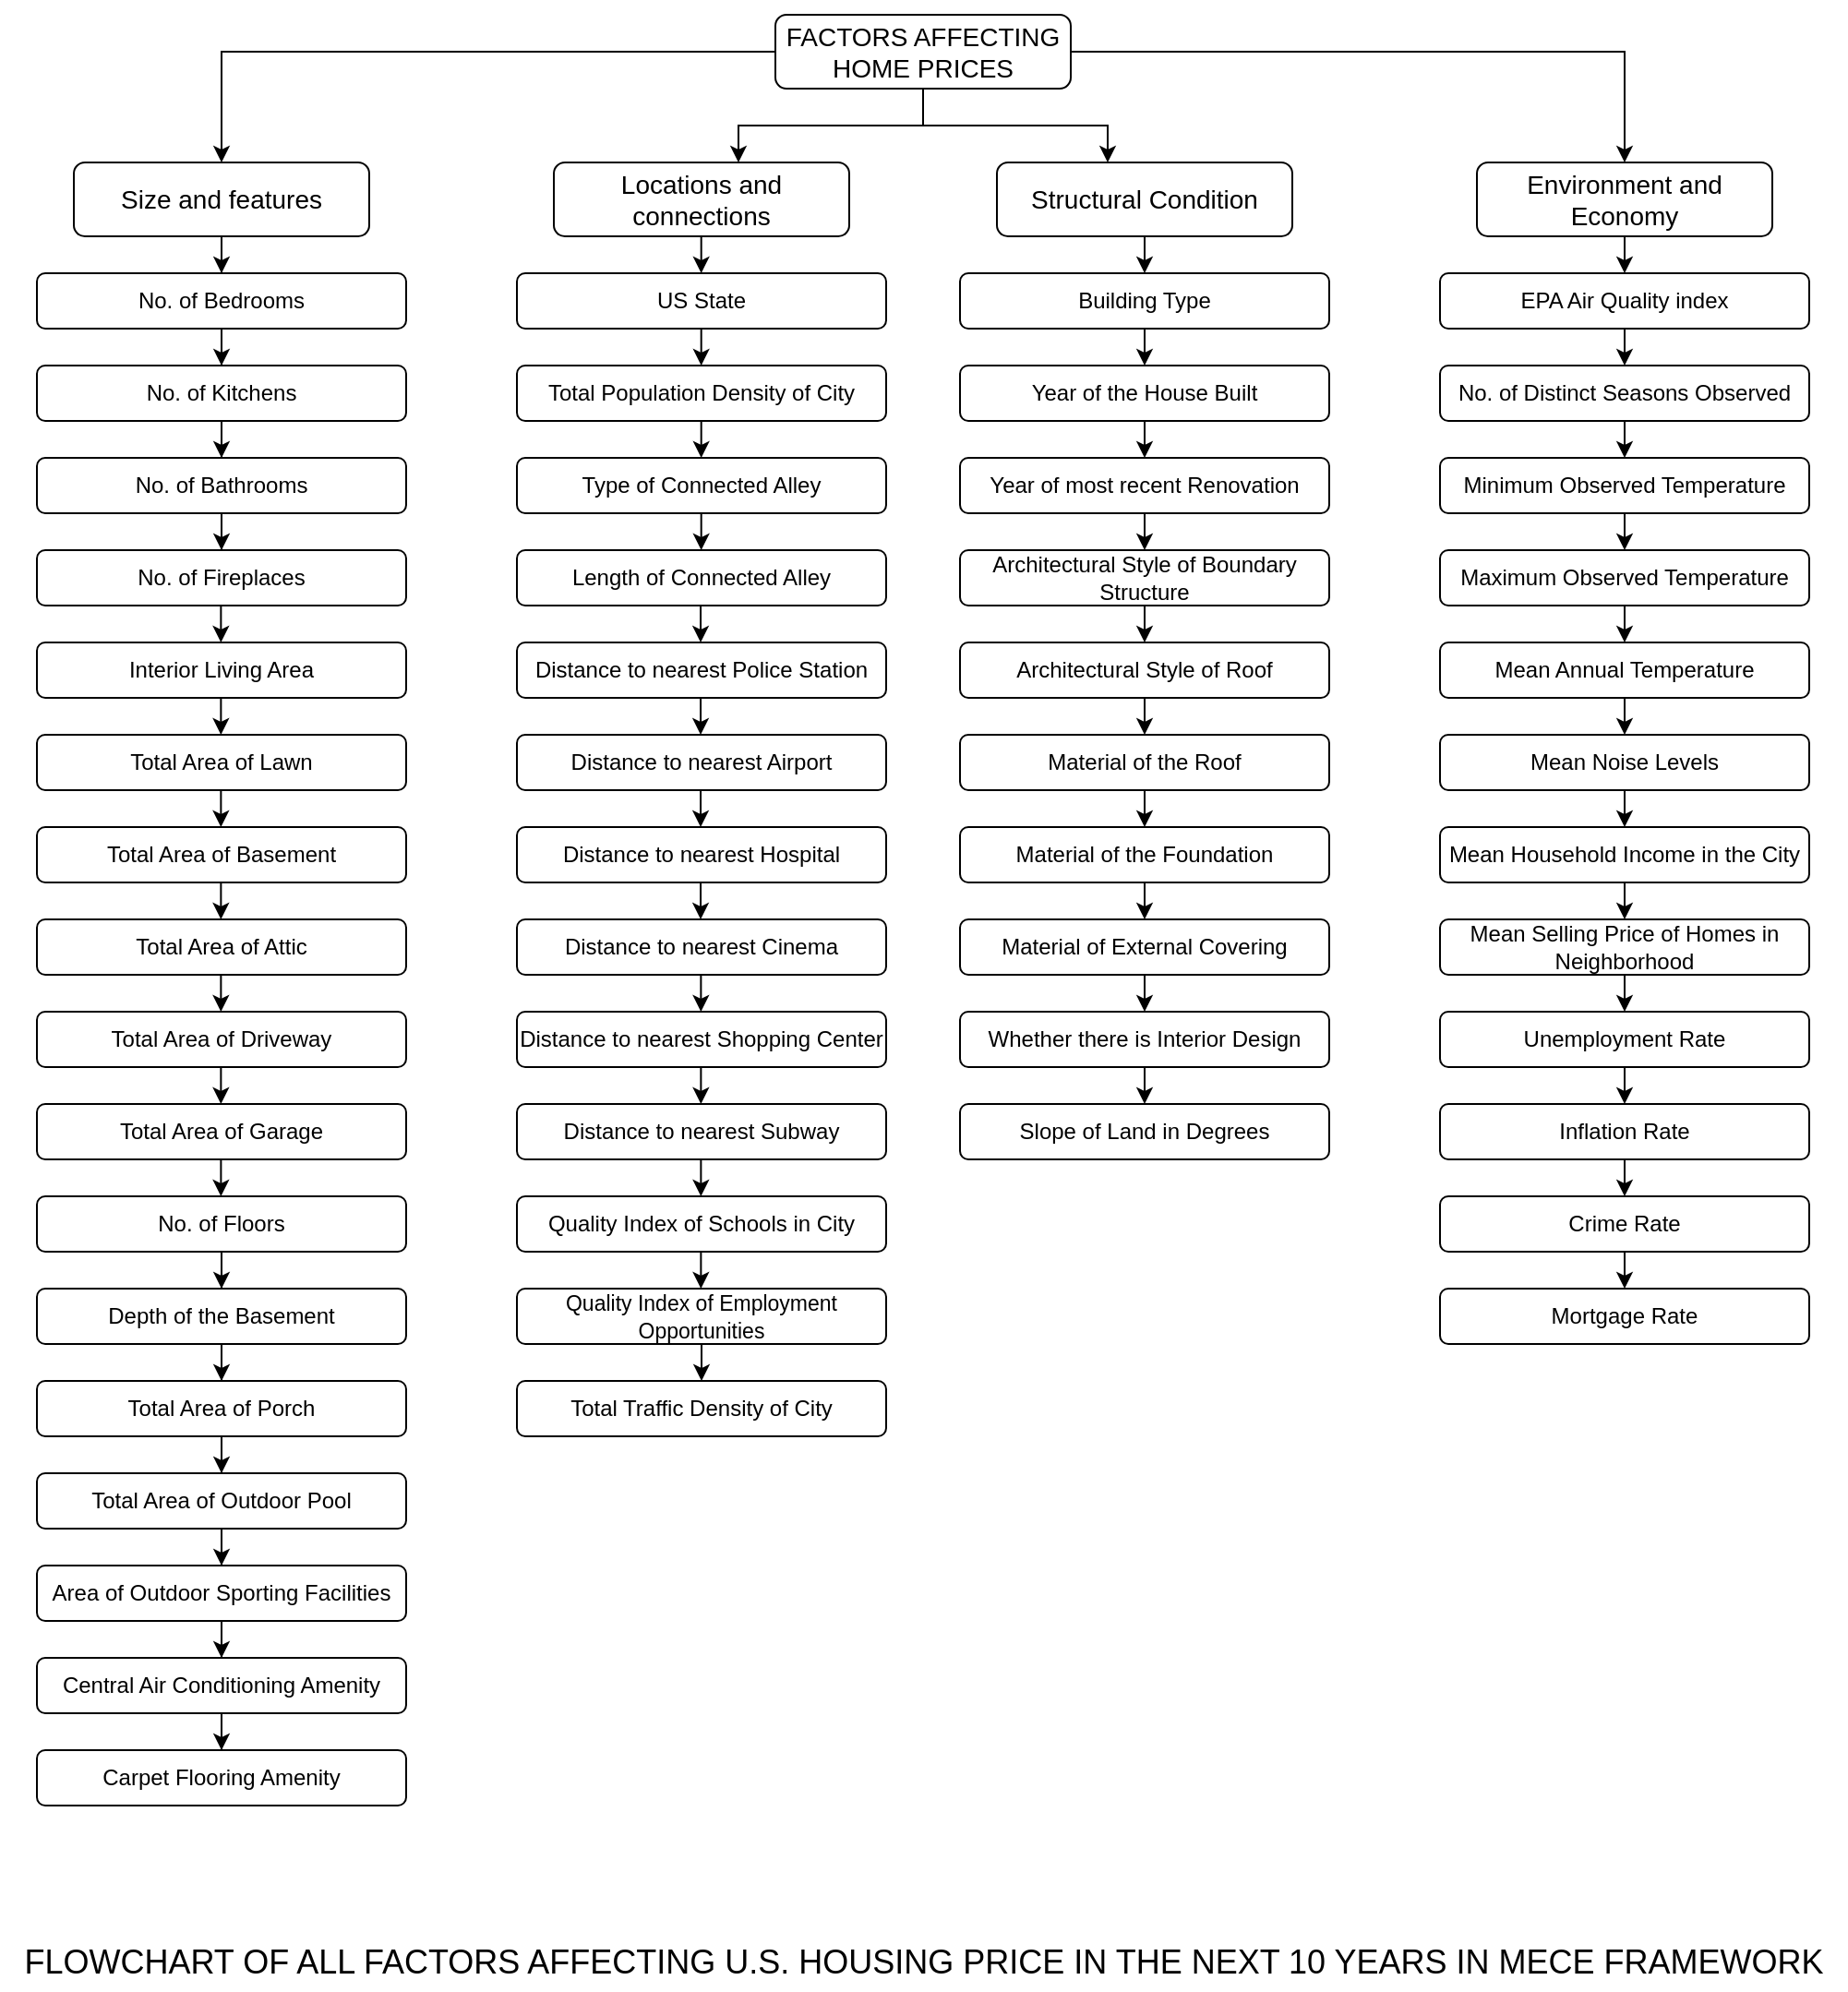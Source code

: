 <mxfile version="21.3.2" type="github">
  <diagram id="C5RBs43oDa-KdzZeNtuy" name="Page-1">
    <mxGraphModel dx="1908" dy="1244" grid="1" gridSize="10" guides="1" tooltips="1" connect="1" arrows="1" fold="1" page="1" pageScale="1" pageWidth="1654" pageHeight="1169" math="0" shadow="0">
      <root>
        <mxCell id="WIyWlLk6GJQsqaUBKTNV-0" />
        <mxCell id="WIyWlLk6GJQsqaUBKTNV-1" parent="WIyWlLk6GJQsqaUBKTNV-0" />
        <mxCell id="rwzerjP3Sv6OuTvO2_s--158" value="" style="group" parent="WIyWlLk6GJQsqaUBKTNV-1" vertex="1" connectable="0">
          <mxGeometry x="347" y="40" width="960" height="970" as="geometry" />
        </mxCell>
        <mxCell id="rwzerjP3Sv6OuTvO2_s--1" value="&lt;font style=&quot;font-size: 14px;&quot;&gt;Locations and connections&lt;/font&gt;" style="rounded=1;whiteSpace=wrap;html=1;" parent="rwzerjP3Sv6OuTvO2_s--158" vertex="1">
          <mxGeometry x="280" y="80" width="160" height="40" as="geometry" />
        </mxCell>
        <mxCell id="rwzerjP3Sv6OuTvO2_s--3" value="&lt;font style=&quot;font-size: 14px;&quot;&gt;Size and features&lt;/font&gt;" style="rounded=1;whiteSpace=wrap;html=1;" parent="rwzerjP3Sv6OuTvO2_s--158" vertex="1">
          <mxGeometry x="20" y="80" width="160" height="40" as="geometry" />
        </mxCell>
        <mxCell id="rwzerjP3Sv6OuTvO2_s--4" value="&lt;font style=&quot;font-size: 14px;&quot;&gt;Structural Condition&lt;/font&gt;" style="rounded=1;whiteSpace=wrap;html=1;" parent="rwzerjP3Sv6OuTvO2_s--158" vertex="1">
          <mxGeometry x="520" y="80" width="160" height="40" as="geometry" />
        </mxCell>
        <mxCell id="rwzerjP3Sv6OuTvO2_s--8" value="&lt;font style=&quot;font-size: 14px;&quot;&gt;Environment and Economy&lt;/font&gt;" style="rounded=1;whiteSpace=wrap;html=1;" parent="rwzerjP3Sv6OuTvO2_s--158" vertex="1">
          <mxGeometry x="780" y="80" width="160" height="40" as="geometry" />
        </mxCell>
        <mxCell id="rwzerjP3Sv6OuTvO2_s--10" value="&lt;font style=&quot;font-size: 12px;&quot;&gt;No. of Bedrooms&lt;/font&gt;" style="rounded=1;whiteSpace=wrap;html=1;" parent="rwzerjP3Sv6OuTvO2_s--158" vertex="1">
          <mxGeometry y="140" width="200" height="30" as="geometry" />
        </mxCell>
        <mxCell id="rwzerjP3Sv6OuTvO2_s--97" style="edgeStyle=orthogonalEdgeStyle;rounded=0;orthogonalLoop=1;jettySize=auto;html=1;entryX=0.5;entryY=0;entryDx=0;entryDy=0;" parent="rwzerjP3Sv6OuTvO2_s--158" source="rwzerjP3Sv6OuTvO2_s--3" target="rwzerjP3Sv6OuTvO2_s--10" edge="1">
          <mxGeometry relative="1" as="geometry" />
        </mxCell>
        <mxCell id="rwzerjP3Sv6OuTvO2_s--11" value="" style="edgeStyle=orthogonalEdgeStyle;rounded=0;orthogonalLoop=1;jettySize=auto;html=1;exitX=1;exitY=0.5;exitDx=0;exitDy=0;entryX=0.5;entryY=0;entryDx=0;entryDy=0;" parent="rwzerjP3Sv6OuTvO2_s--158" target="WIyWlLk6GJQsqaUBKTNV-3" edge="1">
          <mxGeometry relative="1" as="geometry">
            <mxPoint x="503" y="20" as="sourcePoint" />
            <mxPoint x="582" y="80" as="targetPoint" />
            <Array as="points" />
          </mxGeometry>
        </mxCell>
        <mxCell id="rwzerjP3Sv6OuTvO2_s--63" style="edgeStyle=orthogonalEdgeStyle;rounded=0;orthogonalLoop=1;jettySize=auto;html=1;exitX=0.5;exitY=1;exitDx=0;exitDy=0;" parent="rwzerjP3Sv6OuTvO2_s--158" source="WIyWlLk6GJQsqaUBKTNV-3" edge="1">
          <mxGeometry relative="1" as="geometry">
            <mxPoint x="580" y="80" as="targetPoint" />
            <Array as="points">
              <mxPoint x="480" y="60" />
              <mxPoint x="580" y="60" />
              <mxPoint x="580" y="80" />
            </Array>
          </mxGeometry>
        </mxCell>
        <mxCell id="WIyWlLk6GJQsqaUBKTNV-3" value="&lt;font style=&quot;font-size: 14px;&quot;&gt;FACTORS AFFECTING HOME PRICES&lt;/font&gt;" style="rounded=1;whiteSpace=wrap;html=1;fontSize=12;glass=0;strokeWidth=1;shadow=0;" parent="rwzerjP3Sv6OuTvO2_s--158" vertex="1">
          <mxGeometry x="400" width="160" height="40" as="geometry" />
        </mxCell>
        <mxCell id="rwzerjP3Sv6OuTvO2_s--0" style="edgeStyle=orthogonalEdgeStyle;rounded=0;orthogonalLoop=1;jettySize=auto;html=1;exitX=0.461;exitY=1;exitDx=0;exitDy=0;exitPerimeter=0;" parent="rwzerjP3Sv6OuTvO2_s--158" source="WIyWlLk6GJQsqaUBKTNV-3" target="rwzerjP3Sv6OuTvO2_s--1" edge="1">
          <mxGeometry relative="1" as="geometry">
            <mxPoint x="474" y="80" as="targetPoint" />
            <Array as="points">
              <mxPoint x="480" y="40" />
              <mxPoint x="480" y="60" />
              <mxPoint x="380" y="60" />
            </Array>
          </mxGeometry>
        </mxCell>
        <mxCell id="rwzerjP3Sv6OuTvO2_s--2" style="edgeStyle=orthogonalEdgeStyle;rounded=0;orthogonalLoop=1;jettySize=auto;html=1;entryX=0.5;entryY=0;entryDx=0;entryDy=0;" parent="rwzerjP3Sv6OuTvO2_s--158" source="WIyWlLk6GJQsqaUBKTNV-3" target="rwzerjP3Sv6OuTvO2_s--3" edge="1">
          <mxGeometry relative="1" as="geometry">
            <mxPoint x="130" y="70" as="targetPoint" />
          </mxGeometry>
        </mxCell>
        <mxCell id="rwzerjP3Sv6OuTvO2_s--9" style="edgeStyle=orthogonalEdgeStyle;rounded=0;orthogonalLoop=1;jettySize=auto;html=1;entryX=0.5;entryY=0;entryDx=0;entryDy=0;" parent="rwzerjP3Sv6OuTvO2_s--158" source="WIyWlLk6GJQsqaUBKTNV-3" target="rwzerjP3Sv6OuTvO2_s--8" edge="1">
          <mxGeometry relative="1" as="geometry" />
        </mxCell>
        <mxCell id="rwzerjP3Sv6OuTvO2_s--12" value="&lt;font style=&quot;font-size: 12px;&quot;&gt;No. of Kitchens&lt;/font&gt;" style="rounded=1;whiteSpace=wrap;html=1;" parent="rwzerjP3Sv6OuTvO2_s--158" vertex="1">
          <mxGeometry y="190" width="200" height="30" as="geometry" />
        </mxCell>
        <mxCell id="rwzerjP3Sv6OuTvO2_s--98" style="edgeStyle=orthogonalEdgeStyle;rounded=0;orthogonalLoop=1;jettySize=auto;html=1;entryX=0.5;entryY=0;entryDx=0;entryDy=0;" parent="rwzerjP3Sv6OuTvO2_s--158" source="rwzerjP3Sv6OuTvO2_s--10" target="rwzerjP3Sv6OuTvO2_s--12" edge="1">
          <mxGeometry relative="1" as="geometry" />
        </mxCell>
        <mxCell id="rwzerjP3Sv6OuTvO2_s--13" value="&lt;font style=&quot;font-size: 12px;&quot;&gt;No. of Fireplaces&lt;/font&gt;" style="rounded=1;whiteSpace=wrap;html=1;" parent="rwzerjP3Sv6OuTvO2_s--158" vertex="1">
          <mxGeometry y="290" width="200" height="30" as="geometry" />
        </mxCell>
        <mxCell id="rwzerjP3Sv6OuTvO2_s--100" style="edgeStyle=orthogonalEdgeStyle;rounded=0;orthogonalLoop=1;jettySize=auto;html=1;entryX=0.5;entryY=0;entryDx=0;entryDy=0;" parent="rwzerjP3Sv6OuTvO2_s--158" source="rwzerjP3Sv6OuTvO2_s--14" target="rwzerjP3Sv6OuTvO2_s--13" edge="1">
          <mxGeometry relative="1" as="geometry" />
        </mxCell>
        <mxCell id="rwzerjP3Sv6OuTvO2_s--14" value="&lt;font style=&quot;font-size: 12px;&quot;&gt;No. of Bathrooms&lt;/font&gt;" style="rounded=1;whiteSpace=wrap;html=1;" parent="rwzerjP3Sv6OuTvO2_s--158" vertex="1">
          <mxGeometry y="240" width="200" height="30" as="geometry" />
        </mxCell>
        <mxCell id="rwzerjP3Sv6OuTvO2_s--99" style="edgeStyle=orthogonalEdgeStyle;rounded=0;orthogonalLoop=1;jettySize=auto;html=1;entryX=0.5;entryY=0;entryDx=0;entryDy=0;" parent="rwzerjP3Sv6OuTvO2_s--158" source="rwzerjP3Sv6OuTvO2_s--12" target="rwzerjP3Sv6OuTvO2_s--14" edge="1">
          <mxGeometry relative="1" as="geometry" />
        </mxCell>
        <mxCell id="rwzerjP3Sv6OuTvO2_s--15" value="&lt;font style=&quot;font-size: 12px;&quot;&gt;Interior Living Area&lt;/font&gt;" style="rounded=1;whiteSpace=wrap;html=1;" parent="rwzerjP3Sv6OuTvO2_s--158" vertex="1">
          <mxGeometry y="340" width="200" height="30" as="geometry" />
        </mxCell>
        <mxCell id="rwzerjP3Sv6OuTvO2_s--16" value="&lt;font style=&quot;font-size: 12px;&quot;&gt;Total Area of Lawn&lt;/font&gt;" style="rounded=1;whiteSpace=wrap;html=1;" parent="rwzerjP3Sv6OuTvO2_s--158" vertex="1">
          <mxGeometry y="390" width="200" height="30" as="geometry" />
        </mxCell>
        <mxCell id="rwzerjP3Sv6OuTvO2_s--17" value="&lt;font style=&quot;font-size: 12px;&quot;&gt;Total Area of Attic&lt;/font&gt;" style="rounded=1;whiteSpace=wrap;html=1;" parent="rwzerjP3Sv6OuTvO2_s--158" vertex="1">
          <mxGeometry y="490" width="200" height="30" as="geometry" />
        </mxCell>
        <mxCell id="rwzerjP3Sv6OuTvO2_s--18" value="&lt;font style=&quot;font-size: 12px;&quot;&gt;Total Area of Basement&lt;/font&gt;" style="rounded=1;whiteSpace=wrap;html=1;" parent="rwzerjP3Sv6OuTvO2_s--158" vertex="1">
          <mxGeometry y="440" width="200" height="30" as="geometry" />
        </mxCell>
        <mxCell id="rwzerjP3Sv6OuTvO2_s--19" value="&lt;font style=&quot;font-size: 12px;&quot;&gt;Total Area of Driveway&lt;/font&gt;" style="rounded=1;whiteSpace=wrap;html=1;" parent="rwzerjP3Sv6OuTvO2_s--158" vertex="1">
          <mxGeometry y="540" width="200" height="30" as="geometry" />
        </mxCell>
        <mxCell id="rwzerjP3Sv6OuTvO2_s--20" value="&lt;font style=&quot;font-size: 12px;&quot;&gt;Total Area of Garage&lt;/font&gt;" style="rounded=1;whiteSpace=wrap;html=1;" parent="rwzerjP3Sv6OuTvO2_s--158" vertex="1">
          <mxGeometry y="590" width="200" height="30" as="geometry" />
        </mxCell>
        <mxCell id="rwzerjP3Sv6OuTvO2_s--21" value="&lt;font style=&quot;font-size: 12px;&quot;&gt;Depth of the Basement&lt;/font&gt;" style="rounded=1;whiteSpace=wrap;html=1;" parent="rwzerjP3Sv6OuTvO2_s--158" vertex="1">
          <mxGeometry y="690" width="200" height="30" as="geometry" />
        </mxCell>
        <mxCell id="rwzerjP3Sv6OuTvO2_s--108" style="edgeStyle=orthogonalEdgeStyle;rounded=0;orthogonalLoop=1;jettySize=auto;html=1;entryX=0.5;entryY=0;entryDx=0;entryDy=0;" parent="rwzerjP3Sv6OuTvO2_s--158" source="rwzerjP3Sv6OuTvO2_s--22" target="rwzerjP3Sv6OuTvO2_s--21" edge="1">
          <mxGeometry relative="1" as="geometry" />
        </mxCell>
        <mxCell id="rwzerjP3Sv6OuTvO2_s--22" value="&lt;font style=&quot;font-size: 12px;&quot;&gt;No. of Floors&lt;/font&gt;" style="rounded=1;whiteSpace=wrap;html=1;" parent="rwzerjP3Sv6OuTvO2_s--158" vertex="1">
          <mxGeometry y="640" width="200" height="30" as="geometry" />
        </mxCell>
        <mxCell id="rwzerjP3Sv6OuTvO2_s--23" value="Total Area of Porch" style="rounded=1;whiteSpace=wrap;html=1;" parent="rwzerjP3Sv6OuTvO2_s--158" vertex="1">
          <mxGeometry y="740" width="200" height="30" as="geometry" />
        </mxCell>
        <mxCell id="rwzerjP3Sv6OuTvO2_s--109" style="edgeStyle=orthogonalEdgeStyle;rounded=0;orthogonalLoop=1;jettySize=auto;html=1;" parent="rwzerjP3Sv6OuTvO2_s--158" source="rwzerjP3Sv6OuTvO2_s--21" target="rwzerjP3Sv6OuTvO2_s--23" edge="1">
          <mxGeometry relative="1" as="geometry" />
        </mxCell>
        <mxCell id="rwzerjP3Sv6OuTvO2_s--24" value="&lt;font style=&quot;font-size: 12px;&quot;&gt;Total Area of Outdoor Pool&lt;/font&gt;" style="rounded=1;whiteSpace=wrap;html=1;" parent="rwzerjP3Sv6OuTvO2_s--158" vertex="1">
          <mxGeometry y="790" width="200" height="30" as="geometry" />
        </mxCell>
        <mxCell id="rwzerjP3Sv6OuTvO2_s--110" style="edgeStyle=orthogonalEdgeStyle;rounded=0;orthogonalLoop=1;jettySize=auto;html=1;" parent="rwzerjP3Sv6OuTvO2_s--158" source="rwzerjP3Sv6OuTvO2_s--23" target="rwzerjP3Sv6OuTvO2_s--24" edge="1">
          <mxGeometry relative="1" as="geometry" />
        </mxCell>
        <mxCell id="rwzerjP3Sv6OuTvO2_s--25" value="&lt;font style=&quot;font-size: 12px;&quot;&gt;Central Air Conditioning Amenity&lt;/font&gt;" style="rounded=1;whiteSpace=wrap;html=1;" parent="rwzerjP3Sv6OuTvO2_s--158" vertex="1">
          <mxGeometry y="890" width="200" height="30" as="geometry" />
        </mxCell>
        <mxCell id="rwzerjP3Sv6OuTvO2_s--112" style="edgeStyle=orthogonalEdgeStyle;rounded=0;orthogonalLoop=1;jettySize=auto;html=1;" parent="rwzerjP3Sv6OuTvO2_s--158" source="rwzerjP3Sv6OuTvO2_s--26" target="rwzerjP3Sv6OuTvO2_s--25" edge="1">
          <mxGeometry relative="1" as="geometry" />
        </mxCell>
        <mxCell id="rwzerjP3Sv6OuTvO2_s--26" value="&lt;font style=&quot;font-size: 12px;&quot;&gt;Area of Outdoor Sporting Facilities&lt;/font&gt;" style="rounded=1;whiteSpace=wrap;html=1;" parent="rwzerjP3Sv6OuTvO2_s--158" vertex="1">
          <mxGeometry y="840" width="200" height="30" as="geometry" />
        </mxCell>
        <mxCell id="rwzerjP3Sv6OuTvO2_s--111" style="edgeStyle=orthogonalEdgeStyle;rounded=0;orthogonalLoop=1;jettySize=auto;html=1;" parent="rwzerjP3Sv6OuTvO2_s--158" source="rwzerjP3Sv6OuTvO2_s--24" target="rwzerjP3Sv6OuTvO2_s--26" edge="1">
          <mxGeometry relative="1" as="geometry" />
        </mxCell>
        <mxCell id="rwzerjP3Sv6OuTvO2_s--28" value="Carpet Flooring Amenity" style="rounded=1;whiteSpace=wrap;html=1;" parent="rwzerjP3Sv6OuTvO2_s--158" vertex="1">
          <mxGeometry y="940" width="200" height="30" as="geometry" />
        </mxCell>
        <mxCell id="rwzerjP3Sv6OuTvO2_s--113" style="edgeStyle=orthogonalEdgeStyle;rounded=0;orthogonalLoop=1;jettySize=auto;html=1;" parent="rwzerjP3Sv6OuTvO2_s--158" source="rwzerjP3Sv6OuTvO2_s--25" target="rwzerjP3Sv6OuTvO2_s--28" edge="1">
          <mxGeometry relative="1" as="geometry" />
        </mxCell>
        <mxCell id="rwzerjP3Sv6OuTvO2_s--46" value="US State" style="rounded=1;whiteSpace=wrap;html=1;" parent="rwzerjP3Sv6OuTvO2_s--158" vertex="1">
          <mxGeometry x="260" y="140" width="200" height="30" as="geometry" />
        </mxCell>
        <mxCell id="rwzerjP3Sv6OuTvO2_s--47" value="&lt;font style=&quot;font-size: 12px;&quot;&gt;Total Population Density of City&lt;/font&gt;" style="rounded=1;whiteSpace=wrap;html=1;" parent="rwzerjP3Sv6OuTvO2_s--158" vertex="1">
          <mxGeometry x="260" y="190" width="200" height="30" as="geometry" />
        </mxCell>
        <mxCell id="rwzerjP3Sv6OuTvO2_s--48" value="&lt;font style=&quot;font-size: 12px;&quot;&gt;Length of Connected Alley&lt;/font&gt;" style="rounded=1;whiteSpace=wrap;html=1;" parent="rwzerjP3Sv6OuTvO2_s--158" vertex="1">
          <mxGeometry x="260" y="290" width="200" height="30" as="geometry" />
        </mxCell>
        <mxCell id="rwzerjP3Sv6OuTvO2_s--49" value="&lt;font style=&quot;font-size: 12px;&quot;&gt;Type of Connected Alley&lt;/font&gt;" style="rounded=1;whiteSpace=wrap;html=1;" parent="rwzerjP3Sv6OuTvO2_s--158" vertex="1">
          <mxGeometry x="260" y="240" width="200" height="30" as="geometry" />
        </mxCell>
        <mxCell id="rwzerjP3Sv6OuTvO2_s--50" value="&lt;font style=&quot;font-size: 12px;&quot;&gt;Distance to nearest Police Station&lt;/font&gt;" style="rounded=1;whiteSpace=wrap;html=1;" parent="rwzerjP3Sv6OuTvO2_s--158" vertex="1">
          <mxGeometry x="260" y="340" width="200" height="30" as="geometry" />
        </mxCell>
        <mxCell id="rwzerjP3Sv6OuTvO2_s--51" value="&lt;font style=&quot;font-size: 12px;&quot;&gt;Distance to nearest Airport&lt;/font&gt;" style="rounded=1;whiteSpace=wrap;html=1;" parent="rwzerjP3Sv6OuTvO2_s--158" vertex="1">
          <mxGeometry x="260" y="390" width="200" height="30" as="geometry" />
        </mxCell>
        <mxCell id="rwzerjP3Sv6OuTvO2_s--52" value="&lt;font style=&quot;font-size: 12px;&quot;&gt;Distance to nearest Cinema&lt;/font&gt;" style="rounded=1;whiteSpace=wrap;html=1;" parent="rwzerjP3Sv6OuTvO2_s--158" vertex="1">
          <mxGeometry x="260" y="490" width="200" height="30" as="geometry" />
        </mxCell>
        <mxCell id="rwzerjP3Sv6OuTvO2_s--53" value="&lt;font style=&quot;font-size: 12px;&quot;&gt;Distance to nearest Hospital&lt;/font&gt;" style="rounded=1;whiteSpace=wrap;html=1;" parent="rwzerjP3Sv6OuTvO2_s--158" vertex="1">
          <mxGeometry x="260" y="440" width="200" height="30" as="geometry" />
        </mxCell>
        <mxCell id="rwzerjP3Sv6OuTvO2_s--54" value="&lt;font style=&quot;font-size: 12px;&quot;&gt;Distance to nearest Shopping Center&lt;/font&gt;" style="rounded=1;whiteSpace=wrap;html=1;" parent="rwzerjP3Sv6OuTvO2_s--158" vertex="1">
          <mxGeometry x="260" y="540" width="200" height="30" as="geometry" />
        </mxCell>
        <mxCell id="rwzerjP3Sv6OuTvO2_s--55" value="&lt;font style=&quot;font-size: 12px;&quot;&gt;Distance to nearest Subway&lt;/font&gt;" style="rounded=1;whiteSpace=wrap;html=1;" parent="rwzerjP3Sv6OuTvO2_s--158" vertex="1">
          <mxGeometry x="260" y="590" width="200" height="30" as="geometry" />
        </mxCell>
        <mxCell id="rwzerjP3Sv6OuTvO2_s--56" value="&lt;font style=&quot;font-size: 11.5px;&quot;&gt;Quality Index of Employment Opportunities&lt;/font&gt;" style="rounded=1;whiteSpace=wrap;html=1;" parent="rwzerjP3Sv6OuTvO2_s--158" vertex="1">
          <mxGeometry x="260" y="690" width="200" height="30" as="geometry" />
        </mxCell>
        <mxCell id="rwzerjP3Sv6OuTvO2_s--57" value="&lt;font style=&quot;font-size: 12px;&quot;&gt;Quality Index of Schools in City&lt;/font&gt;" style="rounded=1;whiteSpace=wrap;html=1;" parent="rwzerjP3Sv6OuTvO2_s--158" vertex="1">
          <mxGeometry x="260" y="640" width="200" height="30" as="geometry" />
        </mxCell>
        <mxCell id="rwzerjP3Sv6OuTvO2_s--58" value="Total Traffic Density of City" style="rounded=1;whiteSpace=wrap;html=1;" parent="rwzerjP3Sv6OuTvO2_s--158" vertex="1">
          <mxGeometry x="260" y="740" width="200" height="30" as="geometry" />
        </mxCell>
        <mxCell id="rwzerjP3Sv6OuTvO2_s--67" value="Year of the House Built" style="rounded=1;whiteSpace=wrap;html=1;" parent="rwzerjP3Sv6OuTvO2_s--158" vertex="1">
          <mxGeometry x="500" y="190" width="200" height="30" as="geometry" />
        </mxCell>
        <mxCell id="rwzerjP3Sv6OuTvO2_s--68" value="&lt;font style=&quot;font-size: 12px;&quot;&gt;Architectural Style of Boundary Structure&lt;/font&gt;" style="rounded=1;whiteSpace=wrap;html=1;" parent="rwzerjP3Sv6OuTvO2_s--158" vertex="1">
          <mxGeometry x="500" y="290" width="200" height="30" as="geometry" />
        </mxCell>
        <mxCell id="rwzerjP3Sv6OuTvO2_s--69" value="&lt;font style=&quot;font-size: 12px;&quot;&gt;Year of most recent Renovation&lt;/font&gt;" style="rounded=1;whiteSpace=wrap;html=1;" parent="rwzerjP3Sv6OuTvO2_s--158" vertex="1">
          <mxGeometry x="500" y="240" width="200" height="30" as="geometry" />
        </mxCell>
        <mxCell id="rwzerjP3Sv6OuTvO2_s--70" value="&lt;font style=&quot;font-size: 12px;&quot;&gt;Architectural Style of Roof&lt;/font&gt;" style="rounded=1;whiteSpace=wrap;html=1;" parent="rwzerjP3Sv6OuTvO2_s--158" vertex="1">
          <mxGeometry x="500" y="340" width="200" height="30" as="geometry" />
        </mxCell>
        <mxCell id="rwzerjP3Sv6OuTvO2_s--71" value="&lt;font style=&quot;font-size: 12px;&quot;&gt;Material of the Roof&lt;/font&gt;" style="rounded=1;whiteSpace=wrap;html=1;" parent="rwzerjP3Sv6OuTvO2_s--158" vertex="1">
          <mxGeometry x="500" y="390" width="200" height="30" as="geometry" />
        </mxCell>
        <mxCell id="rwzerjP3Sv6OuTvO2_s--72" value="&lt;font style=&quot;font-size: 12px;&quot;&gt;Material of External Covering&lt;/font&gt;" style="rounded=1;whiteSpace=wrap;html=1;" parent="rwzerjP3Sv6OuTvO2_s--158" vertex="1">
          <mxGeometry x="500" y="490" width="200" height="30" as="geometry" />
        </mxCell>
        <mxCell id="rwzerjP3Sv6OuTvO2_s--73" value="Material of the Foundation" style="rounded=1;whiteSpace=wrap;html=1;" parent="rwzerjP3Sv6OuTvO2_s--158" vertex="1">
          <mxGeometry x="500" y="440" width="200" height="30" as="geometry" />
        </mxCell>
        <mxCell id="rwzerjP3Sv6OuTvO2_s--74" value="Whether there is Interior Design" style="rounded=1;whiteSpace=wrap;html=1;" parent="rwzerjP3Sv6OuTvO2_s--158" vertex="1">
          <mxGeometry x="500" y="540" width="200" height="30" as="geometry" />
        </mxCell>
        <mxCell id="rwzerjP3Sv6OuTvO2_s--75" value="&lt;font style=&quot;font-size: 12px;&quot;&gt;Slope of Land in Degrees&lt;/font&gt;" style="rounded=1;whiteSpace=wrap;html=1;" parent="rwzerjP3Sv6OuTvO2_s--158" vertex="1">
          <mxGeometry x="500" y="590" width="200" height="30" as="geometry" />
        </mxCell>
        <mxCell id="rwzerjP3Sv6OuTvO2_s--83" value="&lt;font style=&quot;font-size: 12px;&quot;&gt;Building Type&lt;/font&gt;" style="rounded=1;whiteSpace=wrap;html=1;" parent="rwzerjP3Sv6OuTvO2_s--158" vertex="1">
          <mxGeometry x="500" y="140" width="200" height="30" as="geometry" />
        </mxCell>
        <mxCell id="rwzerjP3Sv6OuTvO2_s--84" value="No. of Distinct Seasons Observed" style="rounded=1;whiteSpace=wrap;html=1;" parent="rwzerjP3Sv6OuTvO2_s--158" vertex="1">
          <mxGeometry x="760" y="190" width="200" height="30" as="geometry" />
        </mxCell>
        <mxCell id="rwzerjP3Sv6OuTvO2_s--85" value="&lt;font style=&quot;font-size: 12px;&quot;&gt;Maximum Observed Temperature&lt;/font&gt;" style="rounded=1;whiteSpace=wrap;html=1;" parent="rwzerjP3Sv6OuTvO2_s--158" vertex="1">
          <mxGeometry x="760" y="290" width="200" height="30" as="geometry" />
        </mxCell>
        <mxCell id="rwzerjP3Sv6OuTvO2_s--86" value="&lt;font style=&quot;font-size: 12px;&quot;&gt;Minimum Observed Temperature&lt;/font&gt;" style="rounded=1;whiteSpace=wrap;html=1;" parent="rwzerjP3Sv6OuTvO2_s--158" vertex="1">
          <mxGeometry x="760" y="240" width="200" height="30" as="geometry" />
        </mxCell>
        <mxCell id="rwzerjP3Sv6OuTvO2_s--87" value="&lt;font style=&quot;font-size: 12px;&quot;&gt;Mean Annual Temperature&lt;/font&gt;" style="rounded=1;whiteSpace=wrap;html=1;" parent="rwzerjP3Sv6OuTvO2_s--158" vertex="1">
          <mxGeometry x="760" y="340" width="200" height="30" as="geometry" />
        </mxCell>
        <mxCell id="rwzerjP3Sv6OuTvO2_s--88" value="&lt;font style=&quot;font-size: 12px;&quot;&gt;Mean Noise Levels&lt;/font&gt;" style="rounded=1;whiteSpace=wrap;html=1;" parent="rwzerjP3Sv6OuTvO2_s--158" vertex="1">
          <mxGeometry x="760" y="390" width="200" height="30" as="geometry" />
        </mxCell>
        <mxCell id="rwzerjP3Sv6OuTvO2_s--89" value="&lt;font style=&quot;font-size: 12px;&quot;&gt;Mean Selling Price of Homes in Neighborhood&lt;/font&gt;" style="rounded=1;whiteSpace=wrap;html=1;" parent="rwzerjP3Sv6OuTvO2_s--158" vertex="1">
          <mxGeometry x="760" y="490" width="200" height="30" as="geometry" />
        </mxCell>
        <mxCell id="rwzerjP3Sv6OuTvO2_s--90" value="Mean Household Income in the City" style="rounded=1;whiteSpace=wrap;html=1;" parent="rwzerjP3Sv6OuTvO2_s--158" vertex="1">
          <mxGeometry x="760" y="440" width="200" height="30" as="geometry" />
        </mxCell>
        <mxCell id="rwzerjP3Sv6OuTvO2_s--91" value="Unemployment Rate" style="rounded=1;whiteSpace=wrap;html=1;" parent="rwzerjP3Sv6OuTvO2_s--158" vertex="1">
          <mxGeometry x="760" y="540" width="200" height="30" as="geometry" />
        </mxCell>
        <mxCell id="rwzerjP3Sv6OuTvO2_s--92" value="&lt;font style=&quot;font-size: 12px;&quot;&gt;Inflation Rate&lt;/font&gt;" style="rounded=1;whiteSpace=wrap;html=1;" parent="rwzerjP3Sv6OuTvO2_s--158" vertex="1">
          <mxGeometry x="760" y="590" width="200" height="30" as="geometry" />
        </mxCell>
        <mxCell id="rwzerjP3Sv6OuTvO2_s--93" value="&lt;font style=&quot;font-size: 12px;&quot;&gt;EPA Air Quality index&lt;/font&gt;" style="rounded=1;whiteSpace=wrap;html=1;" parent="rwzerjP3Sv6OuTvO2_s--158" vertex="1">
          <mxGeometry x="760" y="140" width="200" height="30" as="geometry" />
        </mxCell>
        <mxCell id="rwzerjP3Sv6OuTvO2_s--94" value="&lt;font style=&quot;font-size: 12px;&quot;&gt;Crime Rate&lt;/font&gt;" style="rounded=1;whiteSpace=wrap;html=1;" parent="rwzerjP3Sv6OuTvO2_s--158" vertex="1">
          <mxGeometry x="760" y="640" width="200" height="30" as="geometry" />
        </mxCell>
        <mxCell id="rwzerjP3Sv6OuTvO2_s--95" value="&lt;font style=&quot;font-size: 12px;&quot;&gt;Mortgage Rate&lt;/font&gt;" style="rounded=1;whiteSpace=wrap;html=1;" parent="rwzerjP3Sv6OuTvO2_s--158" vertex="1">
          <mxGeometry x="760" y="690" width="200" height="30" as="geometry" />
        </mxCell>
        <mxCell id="rwzerjP3Sv6OuTvO2_s--101" style="edgeStyle=orthogonalEdgeStyle;rounded=0;orthogonalLoop=1;jettySize=auto;html=1;entryX=0.5;entryY=0;entryDx=0;entryDy=0;" parent="rwzerjP3Sv6OuTvO2_s--158" edge="1">
          <mxGeometry relative="1" as="geometry">
            <mxPoint x="99.68" y="320" as="sourcePoint" />
            <mxPoint x="99.68" y="340" as="targetPoint" />
          </mxGeometry>
        </mxCell>
        <mxCell id="rwzerjP3Sv6OuTvO2_s--102" style="edgeStyle=orthogonalEdgeStyle;rounded=0;orthogonalLoop=1;jettySize=auto;html=1;entryX=0.5;entryY=0;entryDx=0;entryDy=0;" parent="rwzerjP3Sv6OuTvO2_s--158" edge="1">
          <mxGeometry relative="1" as="geometry">
            <mxPoint x="99.68" y="520" as="sourcePoint" />
            <mxPoint x="99.68" y="540" as="targetPoint" />
          </mxGeometry>
        </mxCell>
        <mxCell id="rwzerjP3Sv6OuTvO2_s--103" style="edgeStyle=orthogonalEdgeStyle;rounded=0;orthogonalLoop=1;jettySize=auto;html=1;entryX=0.5;entryY=0;entryDx=0;entryDy=0;" parent="rwzerjP3Sv6OuTvO2_s--158" edge="1">
          <mxGeometry relative="1" as="geometry">
            <mxPoint x="99.68" y="470" as="sourcePoint" />
            <mxPoint x="99.68" y="490" as="targetPoint" />
          </mxGeometry>
        </mxCell>
        <mxCell id="rwzerjP3Sv6OuTvO2_s--104" style="edgeStyle=orthogonalEdgeStyle;rounded=0;orthogonalLoop=1;jettySize=auto;html=1;entryX=0.5;entryY=0;entryDx=0;entryDy=0;" parent="rwzerjP3Sv6OuTvO2_s--158" edge="1">
          <mxGeometry relative="1" as="geometry">
            <mxPoint x="99.68" y="420" as="sourcePoint" />
            <mxPoint x="99.68" y="440" as="targetPoint" />
          </mxGeometry>
        </mxCell>
        <mxCell id="rwzerjP3Sv6OuTvO2_s--105" style="edgeStyle=orthogonalEdgeStyle;rounded=0;orthogonalLoop=1;jettySize=auto;html=1;entryX=0.5;entryY=0;entryDx=0;entryDy=0;" parent="rwzerjP3Sv6OuTvO2_s--158" edge="1">
          <mxGeometry relative="1" as="geometry">
            <mxPoint x="99.68" y="570" as="sourcePoint" />
            <mxPoint x="99.68" y="590" as="targetPoint" />
          </mxGeometry>
        </mxCell>
        <mxCell id="rwzerjP3Sv6OuTvO2_s--106" style="edgeStyle=orthogonalEdgeStyle;rounded=0;orthogonalLoop=1;jettySize=auto;html=1;entryX=0.5;entryY=0;entryDx=0;entryDy=0;" parent="rwzerjP3Sv6OuTvO2_s--158" edge="1">
          <mxGeometry relative="1" as="geometry">
            <mxPoint x="99.68" y="370" as="sourcePoint" />
            <mxPoint x="99.68" y="390" as="targetPoint" />
          </mxGeometry>
        </mxCell>
        <mxCell id="rwzerjP3Sv6OuTvO2_s--107" style="edgeStyle=orthogonalEdgeStyle;rounded=0;orthogonalLoop=1;jettySize=auto;html=1;entryX=0.5;entryY=0;entryDx=0;entryDy=0;" parent="rwzerjP3Sv6OuTvO2_s--158" edge="1">
          <mxGeometry relative="1" as="geometry">
            <mxPoint x="99.69" y="620" as="sourcePoint" />
            <mxPoint x="99.69" y="640" as="targetPoint" />
          </mxGeometry>
        </mxCell>
        <mxCell id="rwzerjP3Sv6OuTvO2_s--114" style="edgeStyle=orthogonalEdgeStyle;rounded=0;orthogonalLoop=1;jettySize=auto;html=1;entryX=0.5;entryY=0;entryDx=0;entryDy=0;" parent="rwzerjP3Sv6OuTvO2_s--158" edge="1">
          <mxGeometry relative="1" as="geometry">
            <mxPoint x="359.84" y="120" as="sourcePoint" />
            <mxPoint x="359.84" y="140" as="targetPoint" />
          </mxGeometry>
        </mxCell>
        <mxCell id="rwzerjP3Sv6OuTvO2_s--115" style="edgeStyle=orthogonalEdgeStyle;rounded=0;orthogonalLoop=1;jettySize=auto;html=1;entryX=0.5;entryY=0;entryDx=0;entryDy=0;" parent="rwzerjP3Sv6OuTvO2_s--158" edge="1">
          <mxGeometry relative="1" as="geometry">
            <mxPoint x="359.84" y="170" as="sourcePoint" />
            <mxPoint x="359.84" y="190" as="targetPoint" />
          </mxGeometry>
        </mxCell>
        <mxCell id="rwzerjP3Sv6OuTvO2_s--116" style="edgeStyle=orthogonalEdgeStyle;rounded=0;orthogonalLoop=1;jettySize=auto;html=1;entryX=0.5;entryY=0;entryDx=0;entryDy=0;" parent="rwzerjP3Sv6OuTvO2_s--158" edge="1">
          <mxGeometry relative="1" as="geometry">
            <mxPoint x="359.84" y="220" as="sourcePoint" />
            <mxPoint x="359.84" y="240" as="targetPoint" />
          </mxGeometry>
        </mxCell>
        <mxCell id="rwzerjP3Sv6OuTvO2_s--117" style="edgeStyle=orthogonalEdgeStyle;rounded=0;orthogonalLoop=1;jettySize=auto;html=1;entryX=0.5;entryY=0;entryDx=0;entryDy=0;" parent="rwzerjP3Sv6OuTvO2_s--158" edge="1">
          <mxGeometry relative="1" as="geometry">
            <mxPoint x="359.84" y="270" as="sourcePoint" />
            <mxPoint x="359.84" y="290" as="targetPoint" />
          </mxGeometry>
        </mxCell>
        <mxCell id="rwzerjP3Sv6OuTvO2_s--118" style="edgeStyle=orthogonalEdgeStyle;rounded=0;orthogonalLoop=1;jettySize=auto;html=1;" parent="rwzerjP3Sv6OuTvO2_s--158" edge="1">
          <mxGeometry relative="1" as="geometry">
            <mxPoint x="360" y="720" as="sourcePoint" />
            <mxPoint x="360" y="740" as="targetPoint" />
          </mxGeometry>
        </mxCell>
        <mxCell id="rwzerjP3Sv6OuTvO2_s--119" style="edgeStyle=orthogonalEdgeStyle;rounded=0;orthogonalLoop=1;jettySize=auto;html=1;entryX=0.5;entryY=0;entryDx=0;entryDy=0;" parent="rwzerjP3Sv6OuTvO2_s--158" edge="1">
          <mxGeometry relative="1" as="geometry">
            <mxPoint x="359.68" y="670" as="sourcePoint" />
            <mxPoint x="359.68" y="690" as="targetPoint" />
          </mxGeometry>
        </mxCell>
        <mxCell id="rwzerjP3Sv6OuTvO2_s--124" style="edgeStyle=orthogonalEdgeStyle;rounded=0;orthogonalLoop=1;jettySize=auto;html=1;entryX=0.5;entryY=0;entryDx=0;entryDy=0;" parent="rwzerjP3Sv6OuTvO2_s--158" edge="1">
          <mxGeometry relative="1" as="geometry">
            <mxPoint x="359.52" y="320" as="sourcePoint" />
            <mxPoint x="359.52" y="340" as="targetPoint" />
          </mxGeometry>
        </mxCell>
        <mxCell id="rwzerjP3Sv6OuTvO2_s--125" style="edgeStyle=orthogonalEdgeStyle;rounded=0;orthogonalLoop=1;jettySize=auto;html=1;entryX=0.5;entryY=0;entryDx=0;entryDy=0;" parent="rwzerjP3Sv6OuTvO2_s--158" edge="1">
          <mxGeometry relative="1" as="geometry">
            <mxPoint x="359.68" y="520" as="sourcePoint" />
            <mxPoint x="359.68" y="540" as="targetPoint" />
          </mxGeometry>
        </mxCell>
        <mxCell id="rwzerjP3Sv6OuTvO2_s--126" style="edgeStyle=orthogonalEdgeStyle;rounded=0;orthogonalLoop=1;jettySize=auto;html=1;entryX=0.5;entryY=0;entryDx=0;entryDy=0;" parent="rwzerjP3Sv6OuTvO2_s--158" edge="1">
          <mxGeometry relative="1" as="geometry">
            <mxPoint x="359.52" y="470" as="sourcePoint" />
            <mxPoint x="359.52" y="490" as="targetPoint" />
          </mxGeometry>
        </mxCell>
        <mxCell id="rwzerjP3Sv6OuTvO2_s--127" style="edgeStyle=orthogonalEdgeStyle;rounded=0;orthogonalLoop=1;jettySize=auto;html=1;entryX=0.5;entryY=0;entryDx=0;entryDy=0;" parent="rwzerjP3Sv6OuTvO2_s--158" edge="1">
          <mxGeometry relative="1" as="geometry">
            <mxPoint x="359.52" y="420" as="sourcePoint" />
            <mxPoint x="359.52" y="440" as="targetPoint" />
          </mxGeometry>
        </mxCell>
        <mxCell id="rwzerjP3Sv6OuTvO2_s--128" style="edgeStyle=orthogonalEdgeStyle;rounded=0;orthogonalLoop=1;jettySize=auto;html=1;entryX=0.5;entryY=0;entryDx=0;entryDy=0;" parent="rwzerjP3Sv6OuTvO2_s--158" edge="1">
          <mxGeometry relative="1" as="geometry">
            <mxPoint x="359.68" y="570" as="sourcePoint" />
            <mxPoint x="359.68" y="590" as="targetPoint" />
          </mxGeometry>
        </mxCell>
        <mxCell id="rwzerjP3Sv6OuTvO2_s--129" style="edgeStyle=orthogonalEdgeStyle;rounded=0;orthogonalLoop=1;jettySize=auto;html=1;entryX=0.5;entryY=0;entryDx=0;entryDy=0;" parent="rwzerjP3Sv6OuTvO2_s--158" edge="1">
          <mxGeometry relative="1" as="geometry">
            <mxPoint x="359.52" y="370" as="sourcePoint" />
            <mxPoint x="359.52" y="390" as="targetPoint" />
          </mxGeometry>
        </mxCell>
        <mxCell id="rwzerjP3Sv6OuTvO2_s--130" style="edgeStyle=orthogonalEdgeStyle;rounded=0;orthogonalLoop=1;jettySize=auto;html=1;entryX=0.5;entryY=0;entryDx=0;entryDy=0;" parent="rwzerjP3Sv6OuTvO2_s--158" edge="1">
          <mxGeometry relative="1" as="geometry">
            <mxPoint x="359.68" y="620" as="sourcePoint" />
            <mxPoint x="359.68" y="640" as="targetPoint" />
          </mxGeometry>
        </mxCell>
        <mxCell id="rwzerjP3Sv6OuTvO2_s--131" value="" style="group" parent="rwzerjP3Sv6OuTvO2_s--158" vertex="1" connectable="0">
          <mxGeometry x="600" y="320" height="170" as="geometry" />
        </mxCell>
        <mxCell id="rwzerjP3Sv6OuTvO2_s--120" style="edgeStyle=orthogonalEdgeStyle;rounded=0;orthogonalLoop=1;jettySize=auto;html=1;" parent="rwzerjP3Sv6OuTvO2_s--131" edge="1">
          <mxGeometry relative="1" as="geometry">
            <mxPoint as="sourcePoint" />
            <mxPoint y="20" as="targetPoint" />
          </mxGeometry>
        </mxCell>
        <mxCell id="rwzerjP3Sv6OuTvO2_s--121" style="edgeStyle=orthogonalEdgeStyle;rounded=0;orthogonalLoop=1;jettySize=auto;html=1;" parent="rwzerjP3Sv6OuTvO2_s--131" edge="1">
          <mxGeometry relative="1" as="geometry">
            <mxPoint y="50" as="sourcePoint" />
            <mxPoint y="70" as="targetPoint" />
          </mxGeometry>
        </mxCell>
        <mxCell id="rwzerjP3Sv6OuTvO2_s--122" style="edgeStyle=orthogonalEdgeStyle;rounded=0;orthogonalLoop=1;jettySize=auto;html=1;" parent="rwzerjP3Sv6OuTvO2_s--131" edge="1">
          <mxGeometry relative="1" as="geometry">
            <mxPoint y="150" as="sourcePoint" />
            <mxPoint y="170" as="targetPoint" />
          </mxGeometry>
        </mxCell>
        <mxCell id="rwzerjP3Sv6OuTvO2_s--123" style="edgeStyle=orthogonalEdgeStyle;rounded=0;orthogonalLoop=1;jettySize=auto;html=1;" parent="rwzerjP3Sv6OuTvO2_s--131" edge="1">
          <mxGeometry relative="1" as="geometry">
            <mxPoint y="100" as="sourcePoint" />
            <mxPoint y="120" as="targetPoint" />
          </mxGeometry>
        </mxCell>
        <mxCell id="rwzerjP3Sv6OuTvO2_s--132" value="" style="group" parent="rwzerjP3Sv6OuTvO2_s--158" vertex="1" connectable="0">
          <mxGeometry x="600" y="120" height="170" as="geometry" />
        </mxCell>
        <mxCell id="rwzerjP3Sv6OuTvO2_s--133" style="edgeStyle=orthogonalEdgeStyle;rounded=0;orthogonalLoop=1;jettySize=auto;html=1;" parent="rwzerjP3Sv6OuTvO2_s--132" edge="1">
          <mxGeometry relative="1" as="geometry">
            <mxPoint as="sourcePoint" />
            <mxPoint y="20" as="targetPoint" />
          </mxGeometry>
        </mxCell>
        <mxCell id="rwzerjP3Sv6OuTvO2_s--134" style="edgeStyle=orthogonalEdgeStyle;rounded=0;orthogonalLoop=1;jettySize=auto;html=1;" parent="rwzerjP3Sv6OuTvO2_s--132" edge="1">
          <mxGeometry relative="1" as="geometry">
            <mxPoint y="50" as="sourcePoint" />
            <mxPoint y="70" as="targetPoint" />
          </mxGeometry>
        </mxCell>
        <mxCell id="rwzerjP3Sv6OuTvO2_s--135" style="edgeStyle=orthogonalEdgeStyle;rounded=0;orthogonalLoop=1;jettySize=auto;html=1;" parent="rwzerjP3Sv6OuTvO2_s--132" edge="1">
          <mxGeometry relative="1" as="geometry">
            <mxPoint y="150" as="sourcePoint" />
            <mxPoint y="170" as="targetPoint" />
          </mxGeometry>
        </mxCell>
        <mxCell id="rwzerjP3Sv6OuTvO2_s--136" style="edgeStyle=orthogonalEdgeStyle;rounded=0;orthogonalLoop=1;jettySize=auto;html=1;" parent="rwzerjP3Sv6OuTvO2_s--132" edge="1">
          <mxGeometry relative="1" as="geometry">
            <mxPoint y="100" as="sourcePoint" />
            <mxPoint y="120" as="targetPoint" />
          </mxGeometry>
        </mxCell>
        <mxCell id="rwzerjP3Sv6OuTvO2_s--142" value="" style="group" parent="rwzerjP3Sv6OuTvO2_s--158" vertex="1" connectable="0">
          <mxGeometry x="860" y="520" height="170" as="geometry" />
        </mxCell>
        <mxCell id="rwzerjP3Sv6OuTvO2_s--143" style="edgeStyle=orthogonalEdgeStyle;rounded=0;orthogonalLoop=1;jettySize=auto;html=1;" parent="rwzerjP3Sv6OuTvO2_s--142" edge="1">
          <mxGeometry relative="1" as="geometry">
            <mxPoint as="sourcePoint" />
            <mxPoint y="20" as="targetPoint" />
          </mxGeometry>
        </mxCell>
        <mxCell id="rwzerjP3Sv6OuTvO2_s--144" style="edgeStyle=orthogonalEdgeStyle;rounded=0;orthogonalLoop=1;jettySize=auto;html=1;" parent="rwzerjP3Sv6OuTvO2_s--142" edge="1">
          <mxGeometry relative="1" as="geometry">
            <mxPoint y="50" as="sourcePoint" />
            <mxPoint y="70" as="targetPoint" />
          </mxGeometry>
        </mxCell>
        <mxCell id="rwzerjP3Sv6OuTvO2_s--145" style="edgeStyle=orthogonalEdgeStyle;rounded=0;orthogonalLoop=1;jettySize=auto;html=1;" parent="rwzerjP3Sv6OuTvO2_s--142" edge="1">
          <mxGeometry relative="1" as="geometry">
            <mxPoint y="150" as="sourcePoint" />
            <mxPoint y="170" as="targetPoint" />
          </mxGeometry>
        </mxCell>
        <mxCell id="rwzerjP3Sv6OuTvO2_s--146" style="edgeStyle=orthogonalEdgeStyle;rounded=0;orthogonalLoop=1;jettySize=auto;html=1;" parent="rwzerjP3Sv6OuTvO2_s--142" edge="1">
          <mxGeometry relative="1" as="geometry">
            <mxPoint y="100" as="sourcePoint" />
            <mxPoint y="120" as="targetPoint" />
          </mxGeometry>
        </mxCell>
        <mxCell id="rwzerjP3Sv6OuTvO2_s--147" value="" style="group" parent="rwzerjP3Sv6OuTvO2_s--158" vertex="1" connectable="0">
          <mxGeometry x="860" y="320" height="170" as="geometry" />
        </mxCell>
        <mxCell id="rwzerjP3Sv6OuTvO2_s--148" style="edgeStyle=orthogonalEdgeStyle;rounded=0;orthogonalLoop=1;jettySize=auto;html=1;" parent="rwzerjP3Sv6OuTvO2_s--147" edge="1">
          <mxGeometry relative="1" as="geometry">
            <mxPoint as="sourcePoint" />
            <mxPoint y="20" as="targetPoint" />
          </mxGeometry>
        </mxCell>
        <mxCell id="rwzerjP3Sv6OuTvO2_s--149" style="edgeStyle=orthogonalEdgeStyle;rounded=0;orthogonalLoop=1;jettySize=auto;html=1;" parent="rwzerjP3Sv6OuTvO2_s--147" edge="1">
          <mxGeometry relative="1" as="geometry">
            <mxPoint y="50" as="sourcePoint" />
            <mxPoint y="70" as="targetPoint" />
          </mxGeometry>
        </mxCell>
        <mxCell id="rwzerjP3Sv6OuTvO2_s--150" style="edgeStyle=orthogonalEdgeStyle;rounded=0;orthogonalLoop=1;jettySize=auto;html=1;" parent="rwzerjP3Sv6OuTvO2_s--147" edge="1">
          <mxGeometry relative="1" as="geometry">
            <mxPoint y="150" as="sourcePoint" />
            <mxPoint y="170" as="targetPoint" />
          </mxGeometry>
        </mxCell>
        <mxCell id="rwzerjP3Sv6OuTvO2_s--151" style="edgeStyle=orthogonalEdgeStyle;rounded=0;orthogonalLoop=1;jettySize=auto;html=1;" parent="rwzerjP3Sv6OuTvO2_s--147" edge="1">
          <mxGeometry relative="1" as="geometry">
            <mxPoint y="100" as="sourcePoint" />
            <mxPoint y="120" as="targetPoint" />
          </mxGeometry>
        </mxCell>
        <mxCell id="rwzerjP3Sv6OuTvO2_s--152" value="" style="group" parent="rwzerjP3Sv6OuTvO2_s--158" vertex="1" connectable="0">
          <mxGeometry x="860" y="120" height="170" as="geometry" />
        </mxCell>
        <mxCell id="rwzerjP3Sv6OuTvO2_s--153" style="edgeStyle=orthogonalEdgeStyle;rounded=0;orthogonalLoop=1;jettySize=auto;html=1;" parent="rwzerjP3Sv6OuTvO2_s--152" edge="1">
          <mxGeometry relative="1" as="geometry">
            <mxPoint as="sourcePoint" />
            <mxPoint y="20" as="targetPoint" />
          </mxGeometry>
        </mxCell>
        <mxCell id="rwzerjP3Sv6OuTvO2_s--154" style="edgeStyle=orthogonalEdgeStyle;rounded=0;orthogonalLoop=1;jettySize=auto;html=1;" parent="rwzerjP3Sv6OuTvO2_s--152" edge="1">
          <mxGeometry relative="1" as="geometry">
            <mxPoint y="50" as="sourcePoint" />
            <mxPoint y="70" as="targetPoint" />
          </mxGeometry>
        </mxCell>
        <mxCell id="rwzerjP3Sv6OuTvO2_s--155" style="edgeStyle=orthogonalEdgeStyle;rounded=0;orthogonalLoop=1;jettySize=auto;html=1;" parent="rwzerjP3Sv6OuTvO2_s--152" edge="1">
          <mxGeometry relative="1" as="geometry">
            <mxPoint y="150" as="sourcePoint" />
            <mxPoint y="170" as="targetPoint" />
          </mxGeometry>
        </mxCell>
        <mxCell id="rwzerjP3Sv6OuTvO2_s--156" style="edgeStyle=orthogonalEdgeStyle;rounded=0;orthogonalLoop=1;jettySize=auto;html=1;" parent="rwzerjP3Sv6OuTvO2_s--152" edge="1">
          <mxGeometry relative="1" as="geometry">
            <mxPoint y="100" as="sourcePoint" />
            <mxPoint y="120" as="targetPoint" />
          </mxGeometry>
        </mxCell>
        <mxCell id="rwzerjP3Sv6OuTvO2_s--138" style="edgeStyle=orthogonalEdgeStyle;rounded=0;orthogonalLoop=1;jettySize=auto;html=1;" parent="rwzerjP3Sv6OuTvO2_s--158" edge="1">
          <mxGeometry relative="1" as="geometry">
            <mxPoint x="600" y="520" as="sourcePoint" />
            <mxPoint x="600" y="540" as="targetPoint" />
          </mxGeometry>
        </mxCell>
        <mxCell id="rwzerjP3Sv6OuTvO2_s--139" style="edgeStyle=orthogonalEdgeStyle;rounded=0;orthogonalLoop=1;jettySize=auto;html=1;" parent="rwzerjP3Sv6OuTvO2_s--158" edge="1">
          <mxGeometry relative="1" as="geometry">
            <mxPoint x="600" y="570" as="sourcePoint" />
            <mxPoint x="600" y="590" as="targetPoint" />
          </mxGeometry>
        </mxCell>
        <mxCell id="qLsqeKINByvR6Ij-18cb-0" value="&lt;div style=&quot;text-align: justify;&quot;&gt;&lt;span style=&quot;font-size: 18px;&quot;&gt;FLOWCHART OF ALL FACTORS AFFECTING U.S. HOUSING PRICE IN THE NEXT 10 YEARS IN MECE FRAMEWORK&lt;/span&gt;&lt;/div&gt;" style="text;html=1;align=center;verticalAlign=middle;resizable=0;points=[];autosize=1;strokeColor=none;fillColor=none;" vertex="1" parent="WIyWlLk6GJQsqaUBKTNV-1">
          <mxGeometry x="327" y="1080" width="1000" height="30" as="geometry" />
        </mxCell>
      </root>
    </mxGraphModel>
  </diagram>
</mxfile>
